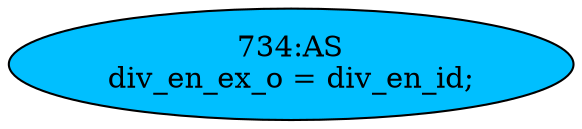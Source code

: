strict digraph "" {
	node [label="\N"];
	"734:AS"	 [ast="<pyverilog.vparser.ast.Assign object at 0x7f2237105190>",
		def_var="['div_en_ex_o']",
		fillcolor=deepskyblue,
		label="734:AS
div_en_ex_o = div_en_id;",
		statements="[]",
		style=filled,
		typ=Assign,
		use_var="['div_en_id']"];
}
